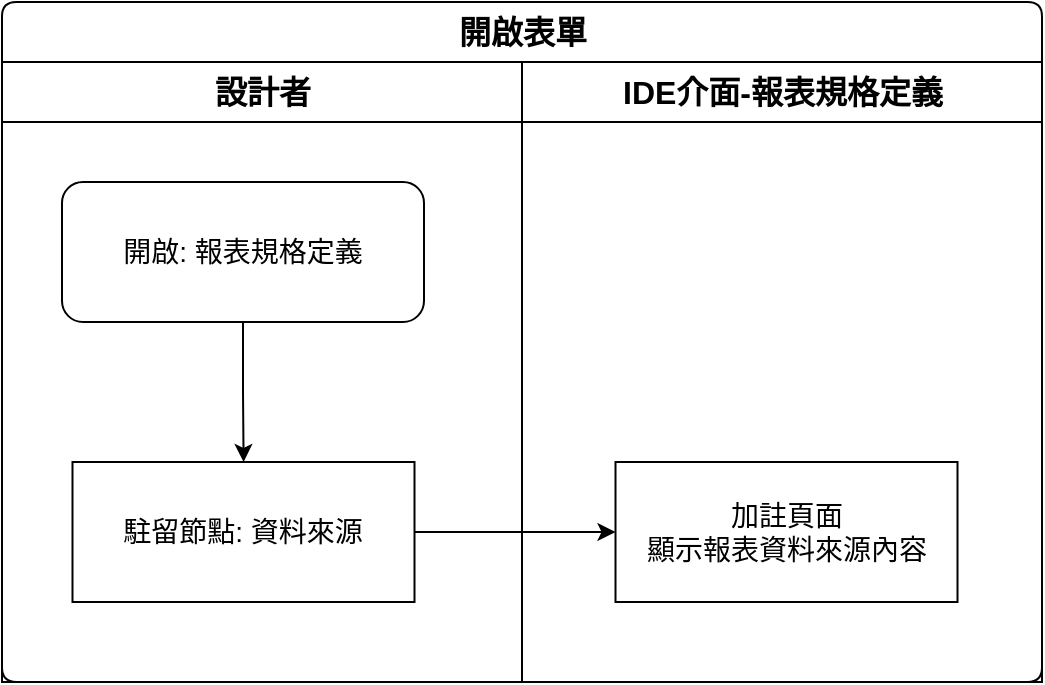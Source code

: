 <mxfile version="14.6.13" type="device" pages="5"><diagram id="CFbrH_b9I9ciZYtJ0iIt" name="open"><mxGraphModel dx="1024" dy="616" grid="1" gridSize="10" guides="1" tooltips="1" connect="1" arrows="1" fold="1" page="1" pageScale="1" pageWidth="827" pageHeight="1169" math="0" shadow="0"><root><mxCell id="nQGy-PEpUUYdQZgyKgDi-0"/><mxCell id="nQGy-PEpUUYdQZgyKgDi-1" parent="nQGy-PEpUUYdQZgyKgDi-0"/><mxCell id="nQGy-PEpUUYdQZgyKgDi-2" value="開啟表單" style="swimlane;html=1;childLayout=stackLayout;resizeParent=1;resizeParentMax=0;strokeWidth=1;fontSize=16;rounded=1;arcSize=8;startSize=30;labelBackgroundColor=none;align=center;" vertex="1" parent="nQGy-PEpUUYdQZgyKgDi-1"><mxGeometry x="140" y="140" width="520" height="340" as="geometry"/></mxCell><mxCell id="nQGy-PEpUUYdQZgyKgDi-3" value="設計者" style="swimlane;html=1;startSize=30;fontSize=16;strokeWidth=1;" vertex="1" parent="nQGy-PEpUUYdQZgyKgDi-2"><mxGeometry y="30" width="260" height="310" as="geometry"/></mxCell><mxCell id="nQGy-PEpUUYdQZgyKgDi-4" style="edgeStyle=orthogonalEdgeStyle;rounded=0;orthogonalLoop=1;jettySize=auto;html=1;" edge="1" parent="nQGy-PEpUUYdQZgyKgDi-3" source="nQGy-PEpUUYdQZgyKgDi-5" target="nQGy-PEpUUYdQZgyKgDi-6"><mxGeometry relative="1" as="geometry"/></mxCell><mxCell id="nQGy-PEpUUYdQZgyKgDi-5" value="開啟: 報表規格定義" style="rounded=1;whiteSpace=wrap;html=1;strokeWidth=1;fontSize=14;" vertex="1" parent="nQGy-PEpUUYdQZgyKgDi-3"><mxGeometry x="30" y="60" width="181" height="70" as="geometry"/></mxCell><mxCell id="nQGy-PEpUUYdQZgyKgDi-6" value="駐留節點: 資料來源" style="rounded=0;whiteSpace=wrap;html=1;strokeWidth=1;fontSize=14;" vertex="1" parent="nQGy-PEpUUYdQZgyKgDi-3"><mxGeometry x="35.25" y="200" width="171" height="70" as="geometry"/></mxCell><mxCell id="nQGy-PEpUUYdQZgyKgDi-7" value="IDE介面-報表規格定義" style="swimlane;html=1;startSize=30;fontSize=16;strokeWidth=1;" vertex="1" parent="nQGy-PEpUUYdQZgyKgDi-2"><mxGeometry x="260" y="30" width="260" height="310" as="geometry"/></mxCell><mxCell id="nQGy-PEpUUYdQZgyKgDi-8" value="加註頁面&lt;br&gt;顯示報表資料來源內容" style="rounded=0;whiteSpace=wrap;html=1;strokeWidth=1;fontSize=14;" vertex="1" parent="nQGy-PEpUUYdQZgyKgDi-7"><mxGeometry x="46.75" y="200" width="171" height="70" as="geometry"/></mxCell><mxCell id="nQGy-PEpUUYdQZgyKgDi-9" style="edgeStyle=orthogonalEdgeStyle;rounded=0;orthogonalLoop=1;jettySize=auto;html=1;" edge="1" parent="nQGy-PEpUUYdQZgyKgDi-2" source="nQGy-PEpUUYdQZgyKgDi-6" target="nQGy-PEpUUYdQZgyKgDi-8"><mxGeometry relative="1" as="geometry"/></mxCell></root></mxGraphModel></diagram><diagram id="POiPorZe_VdL8Q1nmpky" name="raSourKind"><mxGraphModel dx="1024" dy="616" grid="1" gridSize="10" guides="1" tooltips="1" connect="1" arrows="1" fold="1" page="1" pageScale="1" pageWidth="827" pageHeight="1169" math="0" shadow="0"><root><mxCell id="0"/><mxCell id="1" parent="0"/><mxCell id="7Pa3AiPYXLY2yCX__aaX-1" value="資料來源_類別" style="swimlane;html=1;childLayout=stackLayout;resizeParent=1;resizeParentMax=0;strokeWidth=1;fontSize=16;rounded=1;arcSize=8;startSize=30;labelBackgroundColor=none;align=center;" parent="1" vertex="1"><mxGeometry x="130" y="80" width="520" height="400" as="geometry"/></mxCell><mxCell id="7Pa3AiPYXLY2yCX__aaX-2" style="edgeStyle=orthogonalEdgeStyle;rounded=0;orthogonalLoop=1;jettySize=auto;html=1;fontSize=14;" parent="7Pa3AiPYXLY2yCX__aaX-1" source="7Pa3AiPYXLY2yCX__aaX-6" target="7Pa3AiPYXLY2yCX__aaX-8" edge="1"><mxGeometry relative="1" as="geometry"/></mxCell><mxCell id="7Pa3AiPYXLY2yCX__aaX-3" value="設計者" style="swimlane;html=1;startSize=30;fontSize=16;strokeWidth=1;" parent="7Pa3AiPYXLY2yCX__aaX-1" vertex="1"><mxGeometry y="30" width="260" height="370" as="geometry"/></mxCell><mxCell id="7Pa3AiPYXLY2yCX__aaX-4" style="edgeStyle=orthogonalEdgeStyle;rounded=0;orthogonalLoop=1;jettySize=auto;html=1;fontSize=14;" parent="7Pa3AiPYXLY2yCX__aaX-3" source="7Pa3AiPYXLY2yCX__aaX-5" target="7Pa3AiPYXLY2yCX__aaX-6" edge="1"><mxGeometry relative="1" as="geometry"/></mxCell><mxCell id="7Pa3AiPYXLY2yCX__aaX-5" value="開啟: 報表規格定義" style="rounded=1;whiteSpace=wrap;html=1;strokeWidth=1;fontSize=14;" parent="7Pa3AiPYXLY2yCX__aaX-3" vertex="1"><mxGeometry x="30" y="60" width="181" height="70" as="geometry"/></mxCell><mxCell id="7Pa3AiPYXLY2yCX__aaX-6" value="切換資料來源類別選項" style="rounded=0;whiteSpace=wrap;html=1;strokeWidth=1;fontSize=14;" parent="7Pa3AiPYXLY2yCX__aaX-3" vertex="1"><mxGeometry x="35" y="225" width="171" height="70" as="geometry"/></mxCell><mxCell id="7Pa3AiPYXLY2yCX__aaX-7" value="IDE介面-報表規格定義" style="swimlane;html=1;startSize=30;fontSize=16;strokeWidth=1;" parent="7Pa3AiPYXLY2yCX__aaX-1" vertex="1"><mxGeometry x="260" y="30" width="260" height="370" as="geometry"/></mxCell><mxCell id="7Pa3AiPYXLY2yCX__aaX-8" value="清空下列欄位:&lt;br style=&quot;font-size: 14px&quot;&gt;&lt;div style=&quot;line-height: 19px ; font-size: 14px&quot;&gt;&lt;span style=&quot;font-size: 14px&quot;&gt;&amp;nbsp; &amp;nbsp;資料來源_名稱&amp;nbsp;&amp;nbsp;&lt;/span&gt;&lt;/div&gt;&lt;div style=&quot;line-height: 19px ; font-size: 14px&quot;&gt;&lt;span style=&quot;font-size: 14px&quot;&gt;&amp;nbsp; &amp;nbsp;參數&lt;/span&gt;&lt;/div&gt;&lt;div style=&quot;line-height: 19px ; font-size: 14px&quot;&gt;&lt;span style=&quot;font-size: 14px&quot;&gt;&amp;nbsp; &amp;nbsp;過濾條件&lt;/span&gt;&lt;/div&gt;&lt;div style=&quot;line-height: 19px ; font-size: 14px&quot;&gt;&lt;span style=&quot;font-size: 14px&quot;&gt;&amp;nbsp; &amp;nbsp;來源排序表格中的欄位名&lt;/span&gt;&lt;/div&gt;" style="rounded=0;whiteSpace=wrap;html=1;strokeWidth=1;fontSize=14;labelBackgroundColor=none;fontFamily=Helvetica;align=left;" parent="7Pa3AiPYXLY2yCX__aaX-7" vertex="1"><mxGeometry x="44.5" y="200" width="185.5" height="120" as="geometry"/></mxCell></root></mxGraphModel></diagram><diagram id="eQV0pt2yehueEee8P3Lu" name="raSourCode"><mxGraphModel dx="1024" dy="616" grid="1" gridSize="10" guides="1" tooltips="1" connect="1" arrows="1" fold="1" page="1" pageScale="1" pageWidth="827" pageHeight="1169" math="0" shadow="0"><root><mxCell id="c35mB6ZqCGIz9tgI7Ldc-0"/><mxCell id="c35mB6ZqCGIz9tgI7Ldc-1" parent="c35mB6ZqCGIz9tgI7Ldc-0"/><mxCell id="yh70OVVfi3kNOi724j1s-0" value="資料來源_名稱" style="swimlane;html=1;childLayout=stackLayout;resizeParent=1;resizeParentMax=0;strokeWidth=1;fontSize=16;rounded=1;arcSize=8;startSize=30;labelBackgroundColor=none;align=center;" parent="c35mB6ZqCGIz9tgI7Ldc-1" vertex="1"><mxGeometry x="50" y="40" width="740" height="770" as="geometry"/></mxCell><mxCell id="yh70OVVfi3kNOi724j1s-2" value="設計者" style="swimlane;html=1;startSize=30;fontSize=16;strokeWidth=1;" parent="yh70OVVfi3kNOi724j1s-0" vertex="1"><mxGeometry y="30" width="260" height="740" as="geometry"/></mxCell><mxCell id="yh70OVVfi3kNOi724j1s-3" style="edgeStyle=orthogonalEdgeStyle;rounded=0;orthogonalLoop=1;jettySize=auto;html=1;fontSize=14;" parent="yh70OVVfi3kNOi724j1s-2" source="yh70OVVfi3kNOi724j1s-4" target="yh70OVVfi3kNOi724j1s-5" edge="1"><mxGeometry relative="1" as="geometry"/></mxCell><mxCell id="yh70OVVfi3kNOi724j1s-4" value="開啟: 報表規格定義" style="rounded=1;whiteSpace=wrap;html=1;strokeWidth=1;fontSize=14;" parent="yh70OVVfi3kNOi724j1s-2" vertex="1"><mxGeometry x="30" y="60" width="181" height="70" as="geometry"/></mxCell><mxCell id="9bsDx-bRe8dg9ykRzT2K-4" style="edgeStyle=orthogonalEdgeStyle;rounded=0;orthogonalLoop=1;jettySize=auto;html=1;" edge="1" parent="yh70OVVfi3kNOi724j1s-2" source="yh70OVVfi3kNOi724j1s-5" target="9bsDx-bRe8dg9ykRzT2K-0"><mxGeometry relative="1" as="geometry"/></mxCell><mxCell id="yh70OVVfi3kNOi724j1s-5" value="執行按鈕: 表格" style="rounded=0;whiteSpace=wrap;html=1;strokeWidth=1;fontSize=14;" parent="yh70OVVfi3kNOi724j1s-2" vertex="1"><mxGeometry x="35" y="200" width="171" height="70" as="geometry"/></mxCell><mxCell id="9bsDx-bRe8dg9ykRzT2K-6" style="edgeStyle=orthogonalEdgeStyle;rounded=0;orthogonalLoop=1;jettySize=auto;html=1;" edge="1" parent="yh70OVVfi3kNOi724j1s-2" source="9bsDx-bRe8dg9ykRzT2K-0" target="9bsDx-bRe8dg9ykRzT2K-3"><mxGeometry relative="1" as="geometry"/></mxCell><mxCell id="9bsDx-bRe8dg9ykRzT2K-9" value="&lt;font style=&quot;font-size: 14px&quot;&gt;否&lt;/font&gt;" style="edgeLabel;html=1;align=center;verticalAlign=middle;resizable=0;points=[];" vertex="1" connectable="0" parent="9bsDx-bRe8dg9ykRzT2K-6"><mxGeometry x="-0.293" y="-1" relative="1" as="geometry"><mxPoint as="offset"/></mxGeometry></mxCell><mxCell id="9bsDx-bRe8dg9ykRzT2K-0" value="當來源=檢視表" style="rhombus;whiteSpace=wrap;html=1;fontSize=14;" vertex="1" parent="yh70OVVfi3kNOi724j1s-2"><mxGeometry x="35" y="330" width="160" height="70" as="geometry"/></mxCell><mxCell id="9bsDx-bRe8dg9ykRzT2K-3" value="當來源=資料表" style="rhombus;whiteSpace=wrap;html=1;fontSize=14;" vertex="1" parent="yh70OVVfi3kNOi724j1s-2"><mxGeometry x="35" y="457" width="160" height="70" as="geometry"/></mxCell><mxCell id="hy103AWhLTrKOfKwSqNn-0" value="回傳時清空下列欄位:&lt;span&gt;&amp;nbsp;&amp;nbsp;&lt;/span&gt;&lt;br&gt;&lt;div style=&quot;line-height: 19px ; font-size: 14px&quot;&gt;&lt;span style=&quot;font-size: 14px&quot;&gt;&amp;nbsp; &amp;nbsp;參數&lt;/span&gt;&lt;/div&gt;&lt;div style=&quot;line-height: 19px ; font-size: 14px&quot;&gt;&lt;span style=&quot;font-size: 14px&quot;&gt;&amp;nbsp; &amp;nbsp;過濾條件&lt;/span&gt;&lt;/div&gt;&lt;div style=&quot;line-height: 19px ; font-size: 14px&quot;&gt;&lt;span style=&quot;font-size: 14px&quot;&gt;&amp;nbsp; &amp;nbsp;來源排序表格中的欄位名&lt;/span&gt;&lt;/div&gt;" style="rounded=0;whiteSpace=wrap;html=1;strokeWidth=1;fontSize=14;labelBackgroundColor=none;fontFamily=Helvetica;align=left;" vertex="1" parent="yh70OVVfi3kNOi724j1s-2"><mxGeometry x="37.25" y="580" width="185.5" height="120" as="geometry"/></mxCell><mxCell id="yh70OVVfi3kNOi724j1s-6" value="IDE介面-檢視表" style="swimlane;html=1;startSize=30;fontSize=16;strokeWidth=1;" parent="yh70OVVfi3kNOi724j1s-0" vertex="1"><mxGeometry x="260" y="30" width="240" height="740" as="geometry"/></mxCell><mxCell id="yh70OVVfi3kNOi724j1s-7" value="開啟: 檢視表" style="rounded=0;whiteSpace=wrap;html=1;strokeWidth=1;fontSize=14;" parent="yh70OVVfi3kNOi724j1s-6" vertex="1"><mxGeometry x="36.5" y="330" width="171" height="70" as="geometry"/></mxCell><mxCell id="9bsDx-bRe8dg9ykRzT2K-5" style="edgeStyle=orthogonalEdgeStyle;rounded=0;orthogonalLoop=1;jettySize=auto;html=1;" edge="1" parent="yh70OVVfi3kNOi724j1s-0" source="9bsDx-bRe8dg9ykRzT2K-0" target="yh70OVVfi3kNOi724j1s-7"><mxGeometry relative="1" as="geometry"/></mxCell><mxCell id="9bsDx-bRe8dg9ykRzT2K-8" value="是" style="edgeLabel;html=1;align=center;verticalAlign=middle;resizable=0;points=[];fontSize=14;" vertex="1" connectable="0" parent="9bsDx-bRe8dg9ykRzT2K-5"><mxGeometry x="-0.258" y="1" relative="1" as="geometry"><mxPoint as="offset"/></mxGeometry></mxCell><mxCell id="9bsDx-bRe8dg9ykRzT2K-7" style="edgeStyle=orthogonalEdgeStyle;rounded=0;orthogonalLoop=1;jettySize=auto;html=1;" edge="1" parent="yh70OVVfi3kNOi724j1s-0" source="9bsDx-bRe8dg9ykRzT2K-3" target="9bsDx-bRe8dg9ykRzT2K-2"><mxGeometry relative="1" as="geometry"/></mxCell><mxCell id="9bsDx-bRe8dg9ykRzT2K-10" value="是" style="edgeLabel;html=1;align=center;verticalAlign=middle;resizable=0;points=[];fontSize=14;" vertex="1" connectable="0" parent="9bsDx-bRe8dg9ykRzT2K-7"><mxGeometry x="-0.759" relative="1" as="geometry"><mxPoint as="offset"/></mxGeometry></mxCell><mxCell id="9bsDx-bRe8dg9ykRzT2K-1" value="IDE介面-資料表" style="swimlane;html=1;startSize=30;fontSize=16;strokeWidth=1;" vertex="1" parent="yh70OVVfi3kNOi724j1s-0"><mxGeometry x="500" y="30" width="240" height="740" as="geometry"/></mxCell><mxCell id="9bsDx-bRe8dg9ykRzT2K-2" value="開啟: 資料表" style="rounded=0;whiteSpace=wrap;html=1;strokeWidth=1;fontSize=14;" vertex="1" parent="9bsDx-bRe8dg9ykRzT2K-1"><mxGeometry x="37.5" y="457" width="171" height="70" as="geometry"/></mxCell><mxCell id="hy103AWhLTrKOfKwSqNn-1" style="edgeStyle=orthogonalEdgeStyle;rounded=0;orthogonalLoop=1;jettySize=auto;html=1;entryX=1;entryY=0.5;entryDx=0;entryDy=0;fontSize=14;exitX=0.5;exitY=1;exitDx=0;exitDy=0;" edge="1" parent="yh70OVVfi3kNOi724j1s-0" source="yh70OVVfi3kNOi724j1s-7" target="hy103AWhLTrKOfKwSqNn-0"><mxGeometry relative="1" as="geometry"/></mxCell><mxCell id="hy103AWhLTrKOfKwSqNn-3" style="edgeStyle=orthogonalEdgeStyle;rounded=0;orthogonalLoop=1;jettySize=auto;html=1;entryX=1;entryY=0.5;entryDx=0;entryDy=0;fontSize=14;exitX=0.5;exitY=1;exitDx=0;exitDy=0;" edge="1" parent="yh70OVVfi3kNOi724j1s-0" source="9bsDx-bRe8dg9ykRzT2K-2" target="hy103AWhLTrKOfKwSqNn-0"><mxGeometry relative="1" as="geometry"/></mxCell></root></mxGraphModel></diagram><diagram id="I40PmKPVhVT3wf-131UI" name="raFilterID"><mxGraphModel dx="1024" dy="616" grid="1" gridSize="10" guides="1" tooltips="1" connect="1" arrows="1" fold="1" page="1" pageScale="1" pageWidth="827" pageHeight="1169" math="0" shadow="0"><root><mxCell id="A67WdN9HT9K62yUQria5-0"/><mxCell id="A67WdN9HT9K62yUQria5-1" parent="A67WdN9HT9K62yUQria5-0"/><mxCell id="FClYphRMfhWTETckSY70-0" value="過濾條件" style="swimlane;html=1;childLayout=stackLayout;resizeParent=1;resizeParentMax=0;strokeWidth=1;fontSize=16;rounded=1;arcSize=8;startSize=30;labelBackgroundColor=none;align=center;" vertex="1" parent="A67WdN9HT9K62yUQria5-1"><mxGeometry x="130" y="80" width="520" height="350" as="geometry"/></mxCell><mxCell id="FClYphRMfhWTETckSY70-1" style="edgeStyle=orthogonalEdgeStyle;rounded=0;orthogonalLoop=1;jettySize=auto;html=1;fontSize=14;" edge="1" parent="FClYphRMfhWTETckSY70-0" source="FClYphRMfhWTETckSY70-5" target="FClYphRMfhWTETckSY70-7"><mxGeometry relative="1" as="geometry"/></mxCell><mxCell id="FClYphRMfhWTETckSY70-2" value="設計者" style="swimlane;html=1;startSize=30;fontSize=16;strokeWidth=1;" vertex="1" parent="FClYphRMfhWTETckSY70-0"><mxGeometry y="30" width="260" height="320" as="geometry"/></mxCell><mxCell id="FClYphRMfhWTETckSY70-3" style="edgeStyle=orthogonalEdgeStyle;rounded=0;orthogonalLoop=1;jettySize=auto;html=1;fontSize=14;" edge="1" parent="FClYphRMfhWTETckSY70-2" source="FClYphRMfhWTETckSY70-4" target="FClYphRMfhWTETckSY70-5"><mxGeometry relative="1" as="geometry"/></mxCell><mxCell id="FClYphRMfhWTETckSY70-4" value="開啟: 報表規格定義" style="rounded=1;whiteSpace=wrap;html=1;strokeWidth=1;fontSize=14;" vertex="1" parent="FClYphRMfhWTETckSY70-2"><mxGeometry x="30" y="60" width="181" height="70" as="geometry"/></mxCell><mxCell id="FClYphRMfhWTETckSY70-5" value="執行按鈕: 過濾條件" style="rounded=0;whiteSpace=wrap;html=1;strokeWidth=1;fontSize=14;" vertex="1" parent="FClYphRMfhWTETckSY70-2"><mxGeometry x="35" y="200" width="171" height="70" as="geometry"/></mxCell><mxCell id="FClYphRMfhWTETckSY70-6" value="IDE介面-條件式" style="swimlane;html=1;startSize=30;fontSize=16;strokeWidth=1;" vertex="1" parent="FClYphRMfhWTETckSY70-0"><mxGeometry x="260" y="30" width="260" height="320" as="geometry"/></mxCell><mxCell id="FClYphRMfhWTETckSY70-7" value="開啟: 條件式" style="rounded=0;whiteSpace=wrap;html=1;strokeWidth=1;fontSize=14;" vertex="1" parent="FClYphRMfhWTETckSY70-6"><mxGeometry x="44.5" y="200" width="171" height="70" as="geometry"/></mxCell></root></mxGraphModel></diagram><diagram id="CFugWm2SLgFn9idd7L9D" name="rasCode"><mxGraphModel dx="1024" dy="616" grid="1" gridSize="10" guides="1" tooltips="1" connect="1" arrows="1" fold="1" page="1" pageScale="1" pageWidth="827" pageHeight="1169" math="0" shadow="0"><root><mxCell id="YvqAxBf7sqlAwcM0AiGf-0"/><mxCell id="YvqAxBf7sqlAwcM0AiGf-1" parent="YvqAxBf7sqlAwcM0AiGf-0"/><mxCell id="B-iqO6yuN54htVStSJUD-0" value="欄位名" style="swimlane;html=1;childLayout=stackLayout;resizeParent=1;resizeParentMax=0;strokeWidth=1;fontSize=16;rounded=1;arcSize=8;startSize=30;labelBackgroundColor=none;align=center;" parent="YvqAxBf7sqlAwcM0AiGf-1" vertex="1"><mxGeometry x="140" y="60" width="500" height="600" as="geometry"/></mxCell><mxCell id="B-iqO6yuN54htVStSJUD-1" value="設計者" style="swimlane;html=1;startSize=30;fontSize=16;strokeWidth=1;" parent="B-iqO6yuN54htVStSJUD-0" vertex="1"><mxGeometry y="30" width="260" height="570" as="geometry"/></mxCell><mxCell id="B-iqO6yuN54htVStSJUD-2" style="edgeStyle=orthogonalEdgeStyle;rounded=0;orthogonalLoop=1;jettySize=auto;html=1;fontSize=14;" parent="B-iqO6yuN54htVStSJUD-1" source="B-iqO6yuN54htVStSJUD-3" target="B-iqO6yuN54htVStSJUD-5" edge="1"><mxGeometry relative="1" as="geometry"/></mxCell><mxCell id="B-iqO6yuN54htVStSJUD-3" value="開啟: 報表規格定義" style="rounded=1;whiteSpace=wrap;html=1;strokeWidth=1;fontSize=14;" parent="B-iqO6yuN54htVStSJUD-1" vertex="1"><mxGeometry x="30" y="60" width="181" height="70" as="geometry"/></mxCell><mxCell id="B-iqO6yuN54htVStSJUD-4" style="edgeStyle=orthogonalEdgeStyle;rounded=0;orthogonalLoop=1;jettySize=auto;html=1;" parent="B-iqO6yuN54htVStSJUD-1" source="B-iqO6yuN54htVStSJUD-5" target="B-iqO6yuN54htVStSJUD-8" edge="1"><mxGeometry relative="1" as="geometry"/></mxCell><mxCell id="B-iqO6yuN54htVStSJUD-5" value="執行按鈕: 表格" style="rounded=0;whiteSpace=wrap;html=1;strokeWidth=1;fontSize=14;" parent="B-iqO6yuN54htVStSJUD-1" vertex="1"><mxGeometry x="35" y="190" width="171" height="70" as="geometry"/></mxCell><mxCell id="B-iqO6yuN54htVStSJUD-6" style="edgeStyle=orthogonalEdgeStyle;rounded=0;orthogonalLoop=1;jettySize=auto;html=1;" parent="B-iqO6yuN54htVStSJUD-1" source="B-iqO6yuN54htVStSJUD-8" target="B-iqO6yuN54htVStSJUD-9" edge="1"><mxGeometry relative="1" as="geometry"/></mxCell><mxCell id="B-iqO6yuN54htVStSJUD-7" value="&lt;font style=&quot;font-size: 14px&quot;&gt;否&lt;/font&gt;" style="edgeLabel;html=1;align=center;verticalAlign=middle;resizable=0;points=[];" parent="B-iqO6yuN54htVStSJUD-6" vertex="1" connectable="0"><mxGeometry x="-0.293" y="-1" relative="1" as="geometry"><mxPoint as="offset"/></mxGeometry></mxCell><mxCell id="B-iqO6yuN54htVStSJUD-8" value="當來源=檢視表" style="rhombus;whiteSpace=wrap;html=1;fontSize=14;" parent="B-iqO6yuN54htVStSJUD-1" vertex="1"><mxGeometry x="35" y="330" width="160" height="70" as="geometry"/></mxCell><mxCell id="B-iqO6yuN54htVStSJUD-9" value="當來源=資料表" style="rhombus;whiteSpace=wrap;html=1;fontSize=14;" parent="B-iqO6yuN54htVStSJUD-1" vertex="1"><mxGeometry x="35" y="457" width="160" height="70" as="geometry"/></mxCell><mxCell id="B-iqO6yuN54htVStSJUD-11" value="IDE介面-快顯選單" style="swimlane;html=1;startSize=30;fontSize=16;strokeWidth=1;" parent="B-iqO6yuN54htVStSJUD-0" vertex="1"><mxGeometry x="260" y="30" width="240" height="570" as="geometry"/></mxCell><mxCell id="B-iqO6yuN54htVStSJUD-12" value="開啟: 快顯選單&lt;br&gt;預設載入檢視表元件" style="rounded=0;whiteSpace=wrap;html=1;strokeWidth=1;fontSize=14;" parent="B-iqO6yuN54htVStSJUD-11" vertex="1"><mxGeometry x="36.5" y="330" width="171" height="70" as="geometry"/></mxCell><mxCell id="B-iqO6yuN54htVStSJUD-18" value="開啟: 快顯選單&lt;br&gt;預設載入資料表元件" style="rounded=0;whiteSpace=wrap;html=1;strokeWidth=1;fontSize=14;" parent="B-iqO6yuN54htVStSJUD-11" vertex="1"><mxGeometry x="36.5" y="457" width="171" height="70" as="geometry"/></mxCell><mxCell id="B-iqO6yuN54htVStSJUD-13" style="edgeStyle=orthogonalEdgeStyle;rounded=0;orthogonalLoop=1;jettySize=auto;html=1;" parent="B-iqO6yuN54htVStSJUD-0" source="B-iqO6yuN54htVStSJUD-8" target="B-iqO6yuN54htVStSJUD-12" edge="1"><mxGeometry relative="1" as="geometry"/></mxCell><mxCell id="B-iqO6yuN54htVStSJUD-14" value="是" style="edgeLabel;html=1;align=center;verticalAlign=middle;resizable=0;points=[];fontSize=14;" parent="B-iqO6yuN54htVStSJUD-13" vertex="1" connectable="0"><mxGeometry x="-0.258" y="1" relative="1" as="geometry"><mxPoint as="offset"/></mxGeometry></mxCell><mxCell id="B-iqO6yuN54htVStSJUD-15" style="edgeStyle=orthogonalEdgeStyle;rounded=0;orthogonalLoop=1;jettySize=auto;html=1;" parent="B-iqO6yuN54htVStSJUD-0" source="B-iqO6yuN54htVStSJUD-9" target="B-iqO6yuN54htVStSJUD-18" edge="1"><mxGeometry relative="1" as="geometry"/></mxCell><mxCell id="B-iqO6yuN54htVStSJUD-16" value="是" style="edgeLabel;html=1;align=center;verticalAlign=middle;resizable=0;points=[];fontSize=14;" parent="B-iqO6yuN54htVStSJUD-15" vertex="1" connectable="0"><mxGeometry x="-0.759" relative="1" as="geometry"><mxPoint as="offset"/></mxGeometry></mxCell></root></mxGraphModel></diagram></mxfile>
